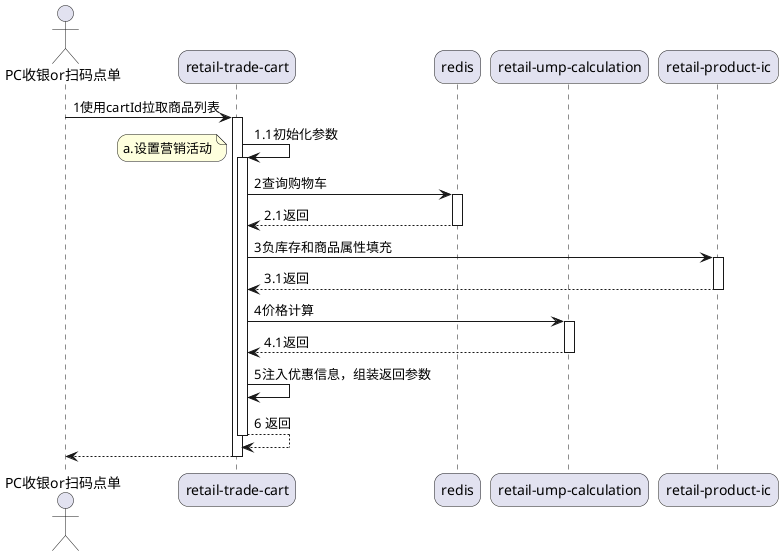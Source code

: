 @startuml
skinparam sequenceArrowThickness 1
skinparam roundcorner 20
skinparam maxmessagesize 500

actor PC收银or扫码点单 as u

participant "retail-trade-cart" as cart
participant "redis" as redis
participant "retail-ump-calculation" as cal
participant "retail-product-ic" as pic


u -> cart ++ : 1使用cartId拉取商品列表

cart -> cart ++ : 1.1初始化参数

note left
a.设置营销活动
end note

cart -> redis ++ : 2查询购物车
return  2.1返回

cart -> pic ++  : 3负库存和商品属性填充
return 3.1返回

cart -> cal ++ : 4价格计算
return 4.1返回


cart -> cart : 5注入优惠信息，组装返回参数
return 6 返回
return

@enduml